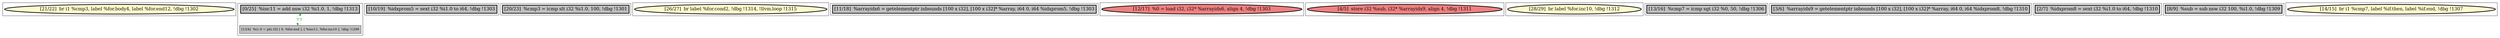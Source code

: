 
digraph G {





subgraph cluster13 {


node260 [penwidth=3.0,fontsize=20,fillcolor=lemonchiffon,label="[21/22]  br i1 %cmp3, label %for.body4, label %for.end12, !dbg !1302",shape=ellipse,style=filled ]



}

subgraph cluster11 {


node258 [penwidth=3.0,fontsize=20,fillcolor=grey,label="[0/25]  %inc11 = add nsw i32 %i1.0, 1, !dbg !1313",shape=rectangle,style=filled ]
node257 [fillcolor=grey,label="[1/24]  %i1.0 = phi i32 [ 0, %for.end ], [ %inc11, %for.inc10 ], !dbg !1299",shape=rectangle,style=filled ]

node257->node258 [style=dotted,color=forestgreen,label="T",fontcolor=forestgreen ]
node258->node257 [style=dotted,color=forestgreen,label="T",fontcolor=forestgreen ]


}

subgraph cluster10 {


node256 [penwidth=3.0,fontsize=20,fillcolor=grey,label="[10/19]  %idxprom5 = sext i32 %i1.0 to i64, !dbg !1303",shape=rectangle,style=filled ]



}

subgraph cluster9 {


node255 [penwidth=3.0,fontsize=20,fillcolor=grey,label="[20/23]  %cmp3 = icmp slt i32 %i1.0, 100, !dbg !1301",shape=rectangle,style=filled ]



}

subgraph cluster8 {


node254 [penwidth=3.0,fontsize=20,fillcolor=lemonchiffon,label="[26/27]  br label %for.cond2, !dbg !1314, !llvm.loop !1315",shape=ellipse,style=filled ]



}

subgraph cluster7 {


node253 [penwidth=3.0,fontsize=20,fillcolor=grey,label="[11/18]  %arrayidx6 = getelementptr inbounds [100 x i32], [100 x i32]* %array, i64 0, i64 %idxprom5, !dbg !1303",shape=rectangle,style=filled ]



}

subgraph cluster6 {


node252 [penwidth=3.0,fontsize=20,fillcolor=lightcoral,label="[12/17]  %0 = load i32, i32* %arrayidx6, align 4, !dbg !1303",shape=ellipse,style=filled ]



}

subgraph cluster0 {


node246 [penwidth=3.0,fontsize=20,fillcolor=lightcoral,label="[4/5]  store i32 %sub, i32* %arrayidx9, align 4, !dbg !1311",shape=ellipse,style=filled ]



}

subgraph cluster12 {


node259 [penwidth=3.0,fontsize=20,fillcolor=lemonchiffon,label="[28/29]  br label %for.inc10, !dbg !1312",shape=ellipse,style=filled ]



}

subgraph cluster5 {


node251 [penwidth=3.0,fontsize=20,fillcolor=grey,label="[13/16]  %cmp7 = icmp sgt i32 %0, 50, !dbg !1306",shape=rectangle,style=filled ]



}

subgraph cluster1 {


node247 [penwidth=3.0,fontsize=20,fillcolor=grey,label="[3/6]  %arrayidx9 = getelementptr inbounds [100 x i32], [100 x i32]* %array, i64 0, i64 %idxprom8, !dbg !1310",shape=rectangle,style=filled ]



}

subgraph cluster2 {


node248 [penwidth=3.0,fontsize=20,fillcolor=grey,label="[2/7]  %idxprom8 = sext i32 %i1.0 to i64, !dbg !1310",shape=rectangle,style=filled ]



}

subgraph cluster3 {


node249 [penwidth=3.0,fontsize=20,fillcolor=grey,label="[8/9]  %sub = sub nsw i32 100, %i1.0, !dbg !1309",shape=rectangle,style=filled ]



}

subgraph cluster4 {


node250 [penwidth=3.0,fontsize=20,fillcolor=lemonchiffon,label="[14/15]  br i1 %cmp7, label %if.then, label %if.end, !dbg !1307",shape=ellipse,style=filled ]



}

}
